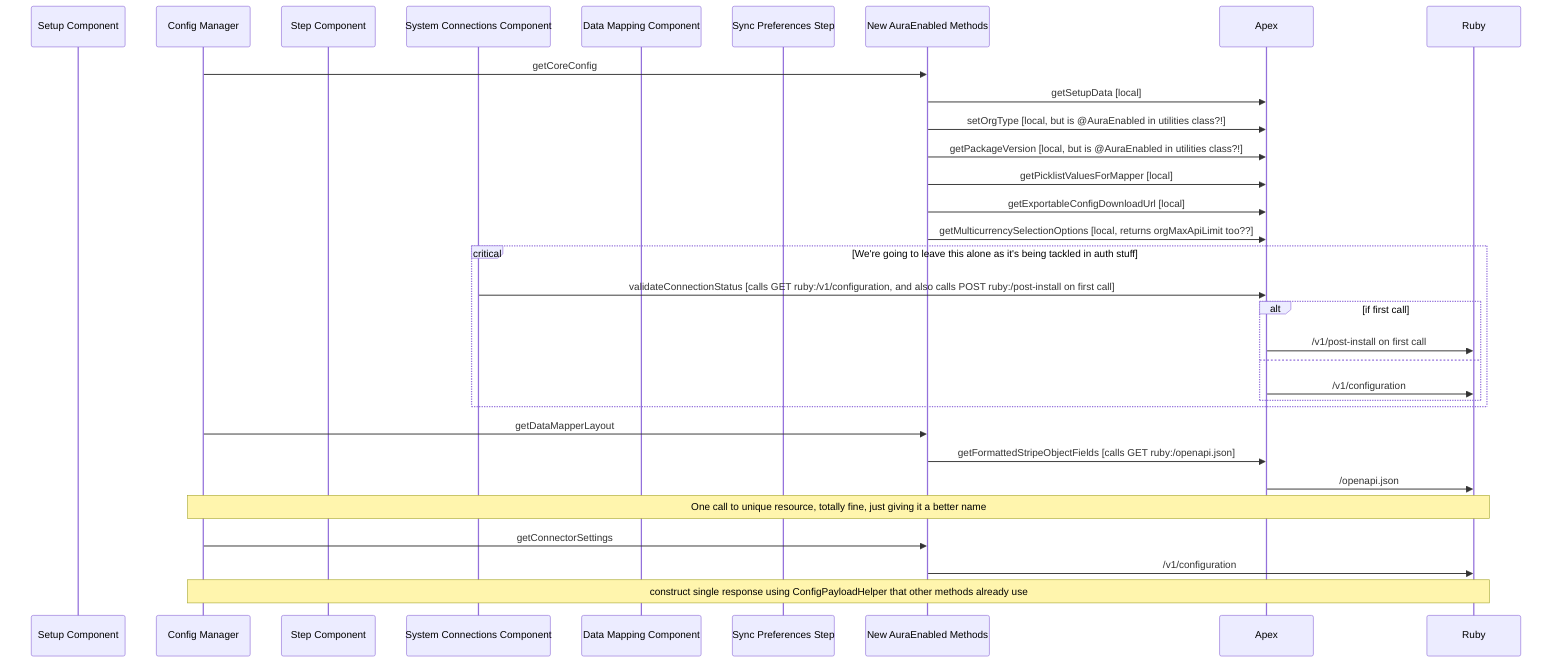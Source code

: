 sequenceDiagram
    participant LWCSetup as Setup Component
    participant LWCConfigManager as Config Manager
    participant LWCStep as Step Component
    participant LWCSystemConnectionStep as System Connections Component
    participant LWCDataMappingStep as Data Mapping Component
    participant LWCSyncPreferencesStep as Sync Preferences Step
    participant NA as New AuraEnabled Methods
    participant A as Apex
    participant R as Ruby

    LWCConfigManager->>NA: getCoreConfig
    NA->>A: getSetupData [local]
    NA->>A: setOrgType [local, but is @AuraEnabled in utilities class?!]
    NA->>A: getPackageVersion [local, but is @AuraEnabled in utilities class?!]
    NA->>A: getPicklistValuesForMapper [local]
    NA->>A: getExportableConfigDownloadUrl [local]
    NA->>A: getMulticurrencySelectionOptions [local, returns orgMaxApiLimit too??]
    critical We're going to leave this alone as it's being tackled in auth stuff
        LWCSystemConnectionStep->>A: validateConnectionStatus [calls GET ruby:/v1/configuration, and also calls POST ruby:/post-install on first call]
        alt if first call
            A->>R: /v1/post-install on first call
        else
            A->>R: /v1/configuration
        end
    end

    LWCConfigManager->>NA: getDataMapperLayout
    NA->>A: getFormattedStripeObjectFields [calls GET ruby:/openapi.json]
    A->>R: /openapi.json
    note over LWCConfigManager,R: One call to unique resource, totally fine, just giving it a better name
    LWCConfigManager->>NA: getConnectorSettings
    NA->>R: /v1/configuration
    note over LWCConfigManager,R: construct single response using ConfigPayloadHelper that other methods already use
